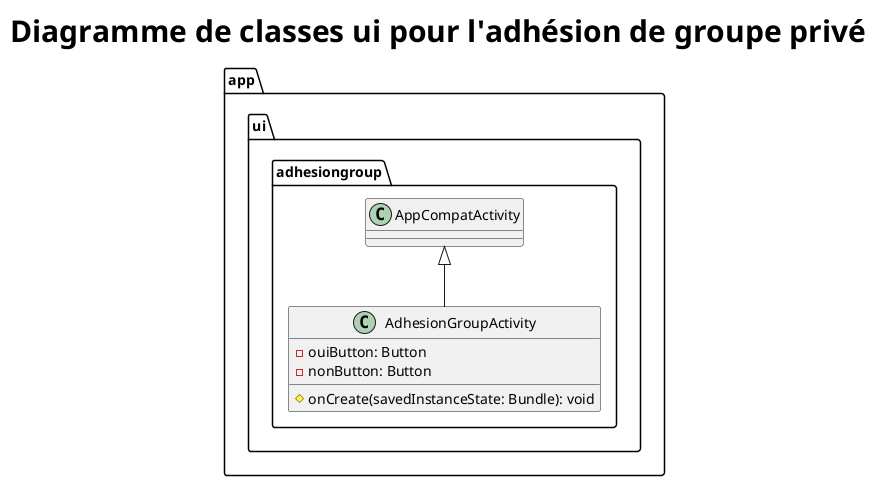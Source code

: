 @startuml modelui10
title <size:30><b>Diagramme de classes ui pour l'adhésion de groupe privé</b></size>

package app{
  package ui{
      package adhesiongroup{
          class AdhesionGroupActivity extends AppCompatActivity {
              - ouiButton: Button
              - nonButton: Button

              # onCreate(savedInstanceState: Bundle): void
          }
      }
  }
}

@enduml